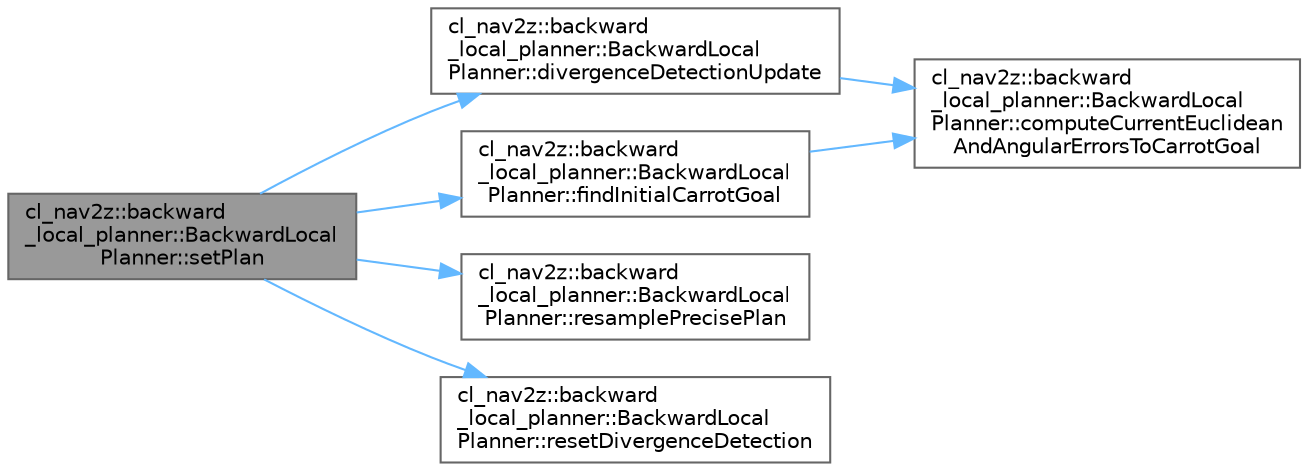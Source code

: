digraph "cl_nav2z::backward_local_planner::BackwardLocalPlanner::setPlan"
{
 // LATEX_PDF_SIZE
  bgcolor="transparent";
  edge [fontname=Helvetica,fontsize=10,labelfontname=Helvetica,labelfontsize=10];
  node [fontname=Helvetica,fontsize=10,shape=box,height=0.2,width=0.4];
  rankdir="LR";
  Node1 [label="cl_nav2z::backward\l_local_planner::BackwardLocal\lPlanner::setPlan",height=0.2,width=0.4,color="gray40", fillcolor="grey60", style="filled", fontcolor="black",tooltip="nav2_core setPlan - Sets the global plan"];
  Node1 -> Node2 [color="steelblue1",style="solid"];
  Node2 [label="cl_nav2z::backward\l_local_planner::BackwardLocal\lPlanner::divergenceDetectionUpdate",height=0.2,width=0.4,color="grey40", fillcolor="white", style="filled",URL="$classcl__nav2z_1_1backward__local__planner_1_1BackwardLocalPlanner.html#a7d84bf50ca0fce6c110ea142ea47592b",tooltip=" "];
  Node2 -> Node3 [color="steelblue1",style="solid"];
  Node3 [label="cl_nav2z::backward\l_local_planner::BackwardLocal\lPlanner::computeCurrentEuclidean\lAndAngularErrorsToCarrotGoal",height=0.2,width=0.4,color="grey40", fillcolor="white", style="filled",URL="$classcl__nav2z_1_1backward__local__planner_1_1BackwardLocalPlanner.html#aae4124b8b7b8bb69b5415ec03e4d152b",tooltip=" "];
  Node1 -> Node4 [color="steelblue1",style="solid"];
  Node4 [label="cl_nav2z::backward\l_local_planner::BackwardLocal\lPlanner::findInitialCarrotGoal",height=0.2,width=0.4,color="grey40", fillcolor="white", style="filled",URL="$classcl__nav2z_1_1backward__local__planner_1_1BackwardLocalPlanner.html#a7d4e77c0a8225c6bbd828a16a02cda56",tooltip=" "];
  Node4 -> Node3 [color="steelblue1",style="solid"];
  Node1 -> Node5 [color="steelblue1",style="solid"];
  Node5 [label="cl_nav2z::backward\l_local_planner::BackwardLocal\lPlanner::resamplePrecisePlan",height=0.2,width=0.4,color="grey40", fillcolor="white", style="filled",URL="$classcl__nav2z_1_1backward__local__planner_1_1BackwardLocalPlanner.html#af0f67891c3cd3843dc86ab9194da9f01",tooltip=" "];
  Node1 -> Node6 [color="steelblue1",style="solid"];
  Node6 [label="cl_nav2z::backward\l_local_planner::BackwardLocal\lPlanner::resetDivergenceDetection",height=0.2,width=0.4,color="grey40", fillcolor="white", style="filled",URL="$classcl__nav2z_1_1backward__local__planner_1_1BackwardLocalPlanner.html#afb3c41be9cb79827ccee2dc61bdbd945",tooltip=" "];
}
